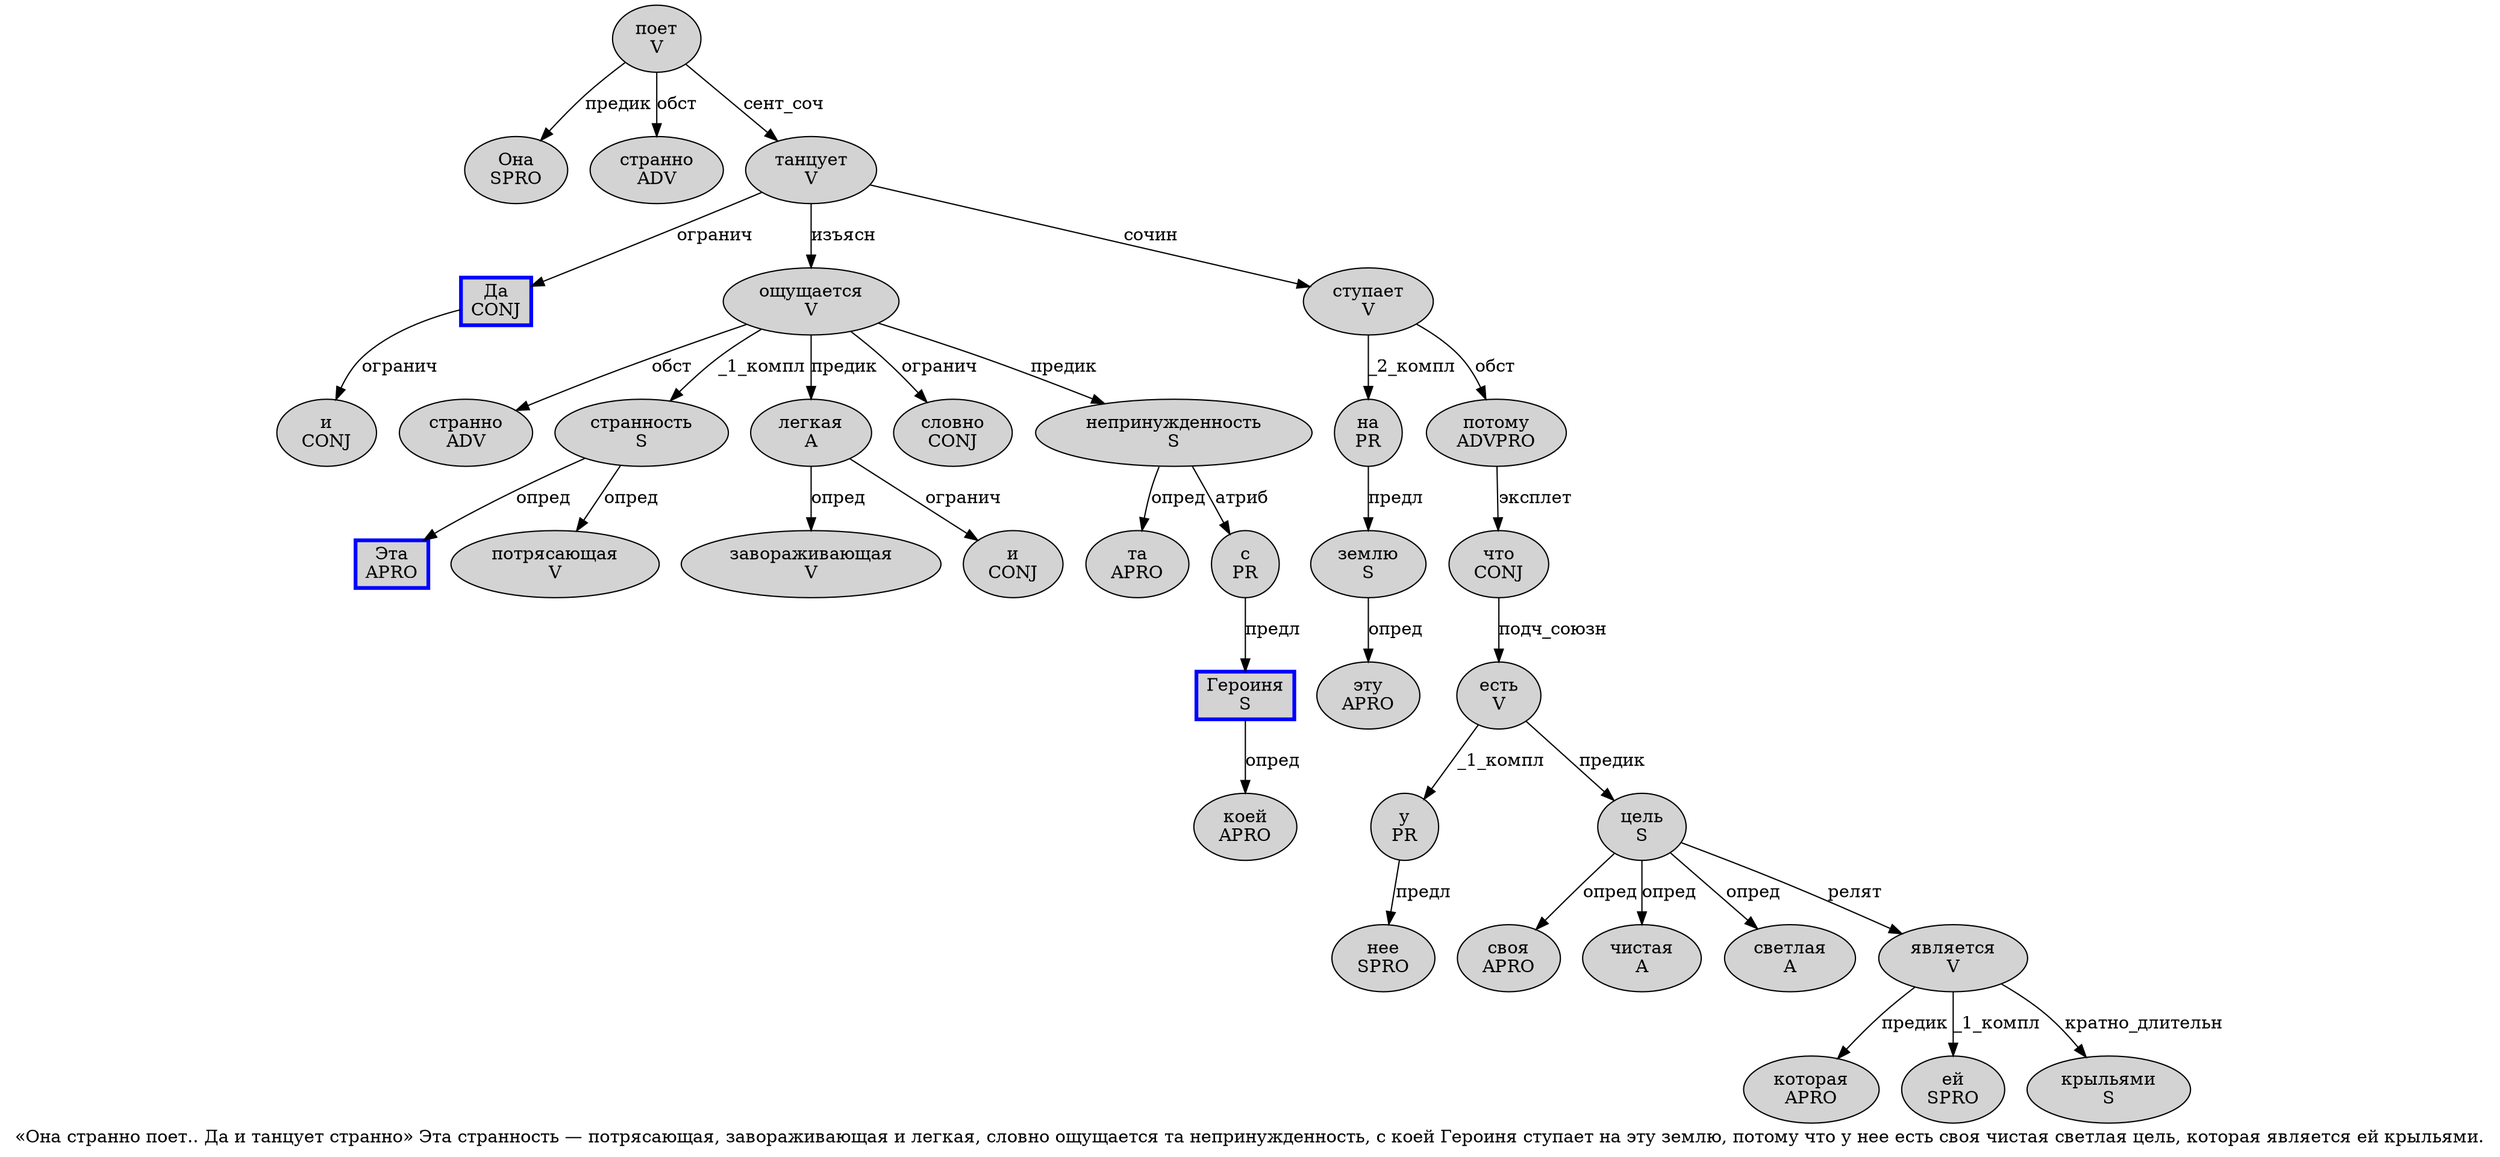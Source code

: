 digraph SENTENCE_1284 {
	graph [label="«Она странно поет.. Да и танцует странно» Эта странность — потрясающая, завораживающая и легкая, словно ощущается та непринужденность, с коей Героиня ступает на эту землю, потому что у нее есть своя чистая светлая цель, которая является ей крыльями."]
	node [style=filled]
		1 [label="Она
SPRO" color="" fillcolor=lightgray penwidth=1 shape=ellipse]
		2 [label="странно
ADV" color="" fillcolor=lightgray penwidth=1 shape=ellipse]
		3 [label="поет
V" color="" fillcolor=lightgray penwidth=1 shape=ellipse]
		5 [label="Да
CONJ" color=blue fillcolor=lightgray penwidth=3 shape=box]
		6 [label="и
CONJ" color="" fillcolor=lightgray penwidth=1 shape=ellipse]
		7 [label="танцует
V" color="" fillcolor=lightgray penwidth=1 shape=ellipse]
		8 [label="странно
ADV" color="" fillcolor=lightgray penwidth=1 shape=ellipse]
		10 [label="Эта
APRO" color=blue fillcolor=lightgray penwidth=3 shape=box]
		11 [label="странность
S" color="" fillcolor=lightgray penwidth=1 shape=ellipse]
		13 [label="потрясающая
V" color="" fillcolor=lightgray penwidth=1 shape=ellipse]
		15 [label="завораживающая
V" color="" fillcolor=lightgray penwidth=1 shape=ellipse]
		16 [label="и
CONJ" color="" fillcolor=lightgray penwidth=1 shape=ellipse]
		17 [label="легкая
A" color="" fillcolor=lightgray penwidth=1 shape=ellipse]
		19 [label="словно
CONJ" color="" fillcolor=lightgray penwidth=1 shape=ellipse]
		20 [label="ощущается
V" color="" fillcolor=lightgray penwidth=1 shape=ellipse]
		21 [label="та
APRO" color="" fillcolor=lightgray penwidth=1 shape=ellipse]
		22 [label="непринужденность
S" color="" fillcolor=lightgray penwidth=1 shape=ellipse]
		24 [label="с
PR" color="" fillcolor=lightgray penwidth=1 shape=ellipse]
		25 [label="коей
APRO" color="" fillcolor=lightgray penwidth=1 shape=ellipse]
		26 [label="Героиня
S" color=blue fillcolor=lightgray penwidth=3 shape=box]
		27 [label="ступает
V" color="" fillcolor=lightgray penwidth=1 shape=ellipse]
		28 [label="на
PR" color="" fillcolor=lightgray penwidth=1 shape=ellipse]
		29 [label="эту
APRO" color="" fillcolor=lightgray penwidth=1 shape=ellipse]
		30 [label="землю
S" color="" fillcolor=lightgray penwidth=1 shape=ellipse]
		32 [label="потому
ADVPRO" color="" fillcolor=lightgray penwidth=1 shape=ellipse]
		33 [label="что
CONJ" color="" fillcolor=lightgray penwidth=1 shape=ellipse]
		34 [label="у
PR" color="" fillcolor=lightgray penwidth=1 shape=ellipse]
		35 [label="нее
SPRO" color="" fillcolor=lightgray penwidth=1 shape=ellipse]
		36 [label="есть
V" color="" fillcolor=lightgray penwidth=1 shape=ellipse]
		37 [label="своя
APRO" color="" fillcolor=lightgray penwidth=1 shape=ellipse]
		38 [label="чистая
A" color="" fillcolor=lightgray penwidth=1 shape=ellipse]
		39 [label="светлая
A" color="" fillcolor=lightgray penwidth=1 shape=ellipse]
		40 [label="цель
S" color="" fillcolor=lightgray penwidth=1 shape=ellipse]
		42 [label="которая
APRO" color="" fillcolor=lightgray penwidth=1 shape=ellipse]
		43 [label="является
V" color="" fillcolor=lightgray penwidth=1 shape=ellipse]
		44 [label="ей
SPRO" color="" fillcolor=lightgray penwidth=1 shape=ellipse]
		45 [label="крыльями
S" color="" fillcolor=lightgray penwidth=1 shape=ellipse]
			3 -> 1 [label="предик"]
			3 -> 2 [label="обст"]
			3 -> 7 [label="сент_соч"]
			20 -> 8 [label="обст"]
			20 -> 11 [label="_1_компл"]
			20 -> 17 [label="предик"]
			20 -> 19 [label="огранич"]
			20 -> 22 [label="предик"]
			40 -> 37 [label="опред"]
			40 -> 38 [label="опред"]
			40 -> 39 [label="опред"]
			40 -> 43 [label="релят"]
			34 -> 35 [label="предл"]
			7 -> 5 [label="огранич"]
			7 -> 20 [label="изъясн"]
			7 -> 27 [label="сочин"]
			24 -> 26 [label="предл"]
			43 -> 42 [label="предик"]
			43 -> 44 [label="_1_компл"]
			43 -> 45 [label="кратно_длительн"]
			33 -> 36 [label="подч_союзн"]
			17 -> 15 [label="опред"]
			17 -> 16 [label="огранич"]
			22 -> 21 [label="опред"]
			22 -> 24 [label="атриб"]
			5 -> 6 [label="огранич"]
			11 -> 10 [label="опред"]
			11 -> 13 [label="опред"]
			36 -> 34 [label="_1_компл"]
			36 -> 40 [label="предик"]
			26 -> 25 [label="опред"]
			32 -> 33 [label="эксплет"]
			30 -> 29 [label="опред"]
			28 -> 30 [label="предл"]
			27 -> 28 [label="_2_компл"]
			27 -> 32 [label="обст"]
}